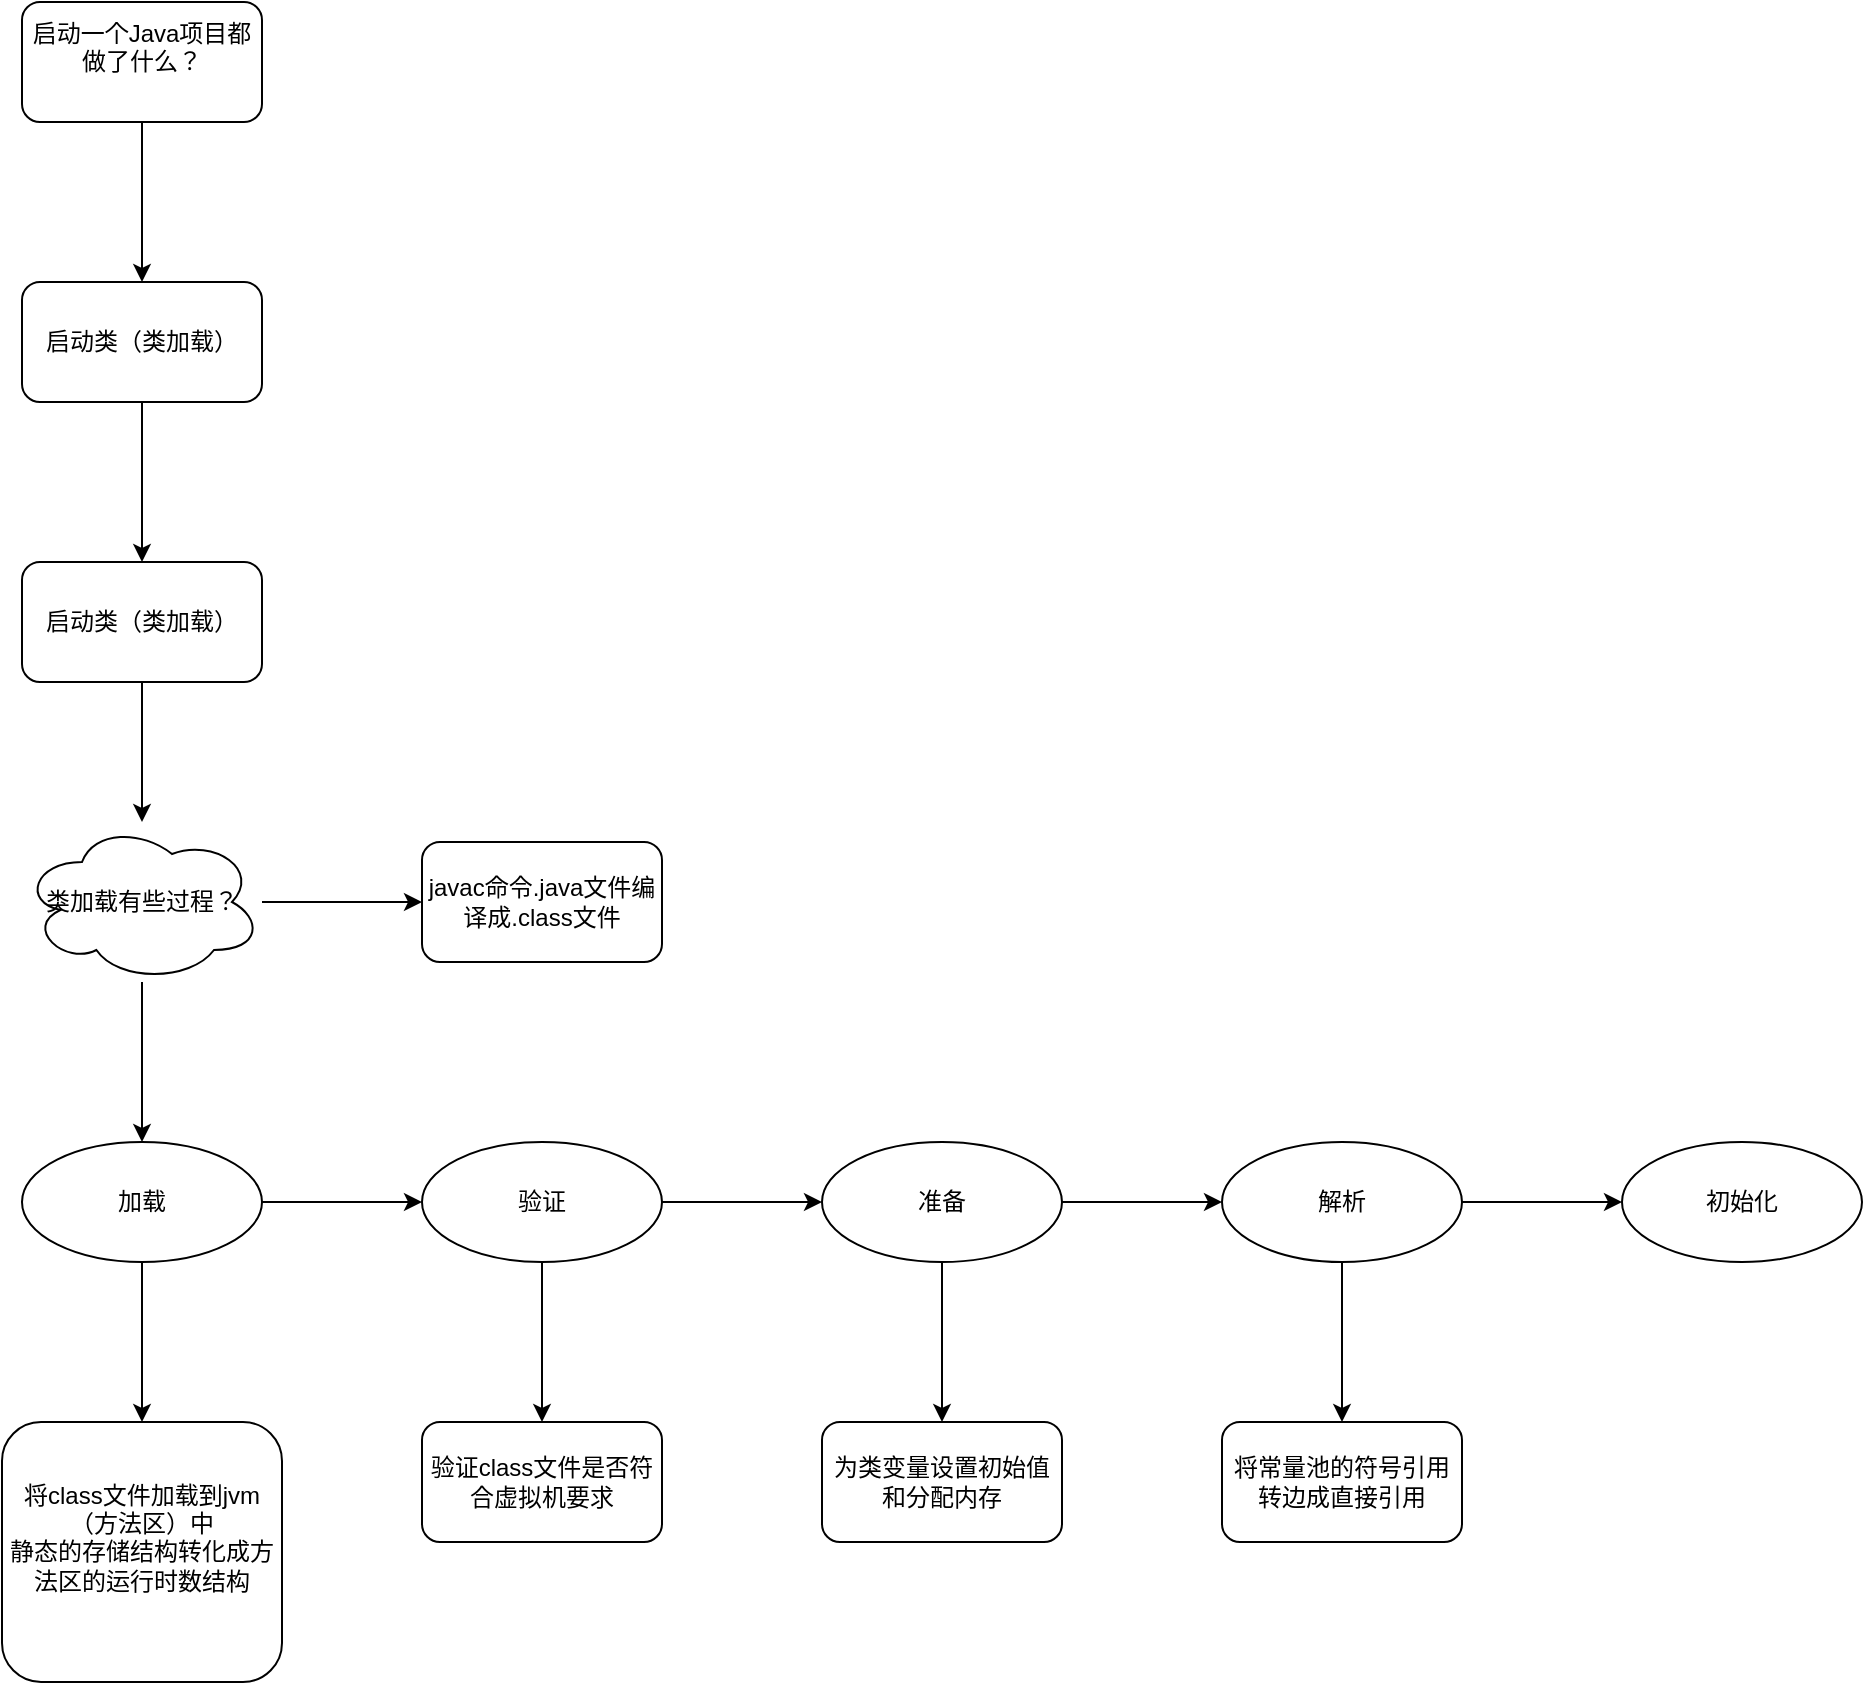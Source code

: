 <mxfile version="14.9.5" type="github">
  <diagram id="5HynIGLkqAYf7Gfc7mX5" name="Page-1">
    <mxGraphModel dx="1128" dy="683" grid="1" gridSize="10" guides="1" tooltips="1" connect="1" arrows="1" fold="1" page="1" pageScale="1" pageWidth="827" pageHeight="1169" math="0" shadow="0">
      <root>
        <mxCell id="0" />
        <mxCell id="1" parent="0" />
        <mxCell id="PCKuRD1ve3etC8ZRLTbl-3" value="" style="edgeStyle=orthogonalEdgeStyle;rounded=0;orthogonalLoop=1;jettySize=auto;html=1;" edge="1" parent="1" source="PCKuRD1ve3etC8ZRLTbl-1" target="PCKuRD1ve3etC8ZRLTbl-2">
          <mxGeometry relative="1" as="geometry" />
        </mxCell>
        <mxCell id="PCKuRD1ve3etC8ZRLTbl-1" value="启动一个Java项目都做了什么？&lt;br&gt;&lt;br&gt;" style="rounded=1;whiteSpace=wrap;html=1;" vertex="1" parent="1">
          <mxGeometry x="130" y="370" width="120" height="60" as="geometry" />
        </mxCell>
        <mxCell id="PCKuRD1ve3etC8ZRLTbl-5" value="" style="edgeStyle=orthogonalEdgeStyle;rounded=0;orthogonalLoop=1;jettySize=auto;html=1;" edge="1" parent="1" source="PCKuRD1ve3etC8ZRLTbl-2" target="PCKuRD1ve3etC8ZRLTbl-4">
          <mxGeometry relative="1" as="geometry" />
        </mxCell>
        <mxCell id="PCKuRD1ve3etC8ZRLTbl-2" value="启动类（类加载）" style="rounded=1;whiteSpace=wrap;html=1;" vertex="1" parent="1">
          <mxGeometry x="130" y="510" width="120" height="60" as="geometry" />
        </mxCell>
        <mxCell id="PCKuRD1ve3etC8ZRLTbl-7" value="" style="edgeStyle=orthogonalEdgeStyle;rounded=0;orthogonalLoop=1;jettySize=auto;html=1;" edge="1" parent="1" source="PCKuRD1ve3etC8ZRLTbl-4" target="PCKuRD1ve3etC8ZRLTbl-6">
          <mxGeometry relative="1" as="geometry" />
        </mxCell>
        <mxCell id="PCKuRD1ve3etC8ZRLTbl-4" value="启动类（类加载）" style="rounded=1;whiteSpace=wrap;html=1;" vertex="1" parent="1">
          <mxGeometry x="130" y="650" width="120" height="60" as="geometry" />
        </mxCell>
        <mxCell id="PCKuRD1ve3etC8ZRLTbl-9" value="" style="edgeStyle=orthogonalEdgeStyle;rounded=0;orthogonalLoop=1;jettySize=auto;html=1;" edge="1" parent="1" source="PCKuRD1ve3etC8ZRLTbl-6" target="PCKuRD1ve3etC8ZRLTbl-8">
          <mxGeometry relative="1" as="geometry" />
        </mxCell>
        <mxCell id="PCKuRD1ve3etC8ZRLTbl-19" value="" style="edgeStyle=orthogonalEdgeStyle;rounded=0;orthogonalLoop=1;jettySize=auto;html=1;" edge="1" parent="1" source="PCKuRD1ve3etC8ZRLTbl-6" target="PCKuRD1ve3etC8ZRLTbl-18">
          <mxGeometry relative="1" as="geometry" />
        </mxCell>
        <mxCell id="PCKuRD1ve3etC8ZRLTbl-6" value="类加载有些过程？" style="ellipse;shape=cloud;whiteSpace=wrap;html=1;rounded=1;" vertex="1" parent="1">
          <mxGeometry x="130" y="780" width="120" height="80" as="geometry" />
        </mxCell>
        <mxCell id="PCKuRD1ve3etC8ZRLTbl-11" value="" style="edgeStyle=orthogonalEdgeStyle;rounded=0;orthogonalLoop=1;jettySize=auto;html=1;" edge="1" parent="1" source="PCKuRD1ve3etC8ZRLTbl-8" target="PCKuRD1ve3etC8ZRLTbl-10">
          <mxGeometry relative="1" as="geometry" />
        </mxCell>
        <mxCell id="PCKuRD1ve3etC8ZRLTbl-23" value="" style="edgeStyle=orthogonalEdgeStyle;rounded=0;orthogonalLoop=1;jettySize=auto;html=1;" edge="1" parent="1" source="PCKuRD1ve3etC8ZRLTbl-8" target="PCKuRD1ve3etC8ZRLTbl-22">
          <mxGeometry relative="1" as="geometry" />
        </mxCell>
        <mxCell id="PCKuRD1ve3etC8ZRLTbl-8" value="加载" style="ellipse;whiteSpace=wrap;html=1;rounded=1;" vertex="1" parent="1">
          <mxGeometry x="130" y="940" width="120" height="60" as="geometry" />
        </mxCell>
        <mxCell id="PCKuRD1ve3etC8ZRLTbl-13" value="" style="edgeStyle=orthogonalEdgeStyle;rounded=0;orthogonalLoop=1;jettySize=auto;html=1;" edge="1" parent="1" source="PCKuRD1ve3etC8ZRLTbl-10" target="PCKuRD1ve3etC8ZRLTbl-12">
          <mxGeometry relative="1" as="geometry" />
        </mxCell>
        <mxCell id="PCKuRD1ve3etC8ZRLTbl-25" value="" style="edgeStyle=orthogonalEdgeStyle;rounded=0;orthogonalLoop=1;jettySize=auto;html=1;" edge="1" parent="1" source="PCKuRD1ve3etC8ZRLTbl-10" target="PCKuRD1ve3etC8ZRLTbl-24">
          <mxGeometry relative="1" as="geometry" />
        </mxCell>
        <mxCell id="PCKuRD1ve3etC8ZRLTbl-10" value="验证" style="ellipse;whiteSpace=wrap;html=1;rounded=1;" vertex="1" parent="1">
          <mxGeometry x="330" y="940" width="120" height="60" as="geometry" />
        </mxCell>
        <mxCell id="PCKuRD1ve3etC8ZRLTbl-15" value="" style="edgeStyle=orthogonalEdgeStyle;rounded=0;orthogonalLoop=1;jettySize=auto;html=1;" edge="1" parent="1" source="PCKuRD1ve3etC8ZRLTbl-12" target="PCKuRD1ve3etC8ZRLTbl-14">
          <mxGeometry relative="1" as="geometry" />
        </mxCell>
        <mxCell id="PCKuRD1ve3etC8ZRLTbl-27" value="" style="edgeStyle=orthogonalEdgeStyle;rounded=0;orthogonalLoop=1;jettySize=auto;html=1;" edge="1" parent="1" source="PCKuRD1ve3etC8ZRLTbl-12" target="PCKuRD1ve3etC8ZRLTbl-26">
          <mxGeometry relative="1" as="geometry" />
        </mxCell>
        <mxCell id="PCKuRD1ve3etC8ZRLTbl-12" value="准备" style="ellipse;whiteSpace=wrap;html=1;rounded=1;" vertex="1" parent="1">
          <mxGeometry x="530" y="940" width="120" height="60" as="geometry" />
        </mxCell>
        <mxCell id="PCKuRD1ve3etC8ZRLTbl-17" value="" style="edgeStyle=orthogonalEdgeStyle;rounded=0;orthogonalLoop=1;jettySize=auto;html=1;" edge="1" parent="1" source="PCKuRD1ve3etC8ZRLTbl-14" target="PCKuRD1ve3etC8ZRLTbl-16">
          <mxGeometry relative="1" as="geometry" />
        </mxCell>
        <mxCell id="PCKuRD1ve3etC8ZRLTbl-29" value="" style="edgeStyle=orthogonalEdgeStyle;rounded=0;orthogonalLoop=1;jettySize=auto;html=1;" edge="1" parent="1" source="PCKuRD1ve3etC8ZRLTbl-14" target="PCKuRD1ve3etC8ZRLTbl-28">
          <mxGeometry relative="1" as="geometry" />
        </mxCell>
        <mxCell id="PCKuRD1ve3etC8ZRLTbl-14" value="解析" style="ellipse;whiteSpace=wrap;html=1;rounded=1;" vertex="1" parent="1">
          <mxGeometry x="730" y="940" width="120" height="60" as="geometry" />
        </mxCell>
        <mxCell id="PCKuRD1ve3etC8ZRLTbl-16" value="初始化" style="ellipse;whiteSpace=wrap;html=1;rounded=1;" vertex="1" parent="1">
          <mxGeometry x="930" y="940" width="120" height="60" as="geometry" />
        </mxCell>
        <mxCell id="PCKuRD1ve3etC8ZRLTbl-18" value="javac命令.java文件编译成.class文件" style="whiteSpace=wrap;html=1;rounded=1;" vertex="1" parent="1">
          <mxGeometry x="330" y="790" width="120" height="60" as="geometry" />
        </mxCell>
        <mxCell id="PCKuRD1ve3etC8ZRLTbl-22" value="&lt;span&gt;将class文件加载到jvm（方法区）中&lt;br&gt;静态的存储结构转化成方法区的运行时数结构&lt;br&gt;&lt;br&gt;&lt;/span&gt;" style="rounded=1;whiteSpace=wrap;html=1;" vertex="1" parent="1">
          <mxGeometry x="120" y="1080" width="140" height="130" as="geometry" />
        </mxCell>
        <mxCell id="PCKuRD1ve3etC8ZRLTbl-24" value="验证class文件是否符合虚拟机要求" style="whiteSpace=wrap;html=1;rounded=1;" vertex="1" parent="1">
          <mxGeometry x="330" y="1080" width="120" height="60" as="geometry" />
        </mxCell>
        <mxCell id="PCKuRD1ve3etC8ZRLTbl-26" value="为类变量设置初始值和分配内存" style="whiteSpace=wrap;html=1;rounded=1;" vertex="1" parent="1">
          <mxGeometry x="530" y="1080" width="120" height="60" as="geometry" />
        </mxCell>
        <mxCell id="PCKuRD1ve3etC8ZRLTbl-28" value="将常量池的符号引用转边成直接引用" style="whiteSpace=wrap;html=1;rounded=1;" vertex="1" parent="1">
          <mxGeometry x="730" y="1080" width="120" height="60" as="geometry" />
        </mxCell>
      </root>
    </mxGraphModel>
  </diagram>
</mxfile>
